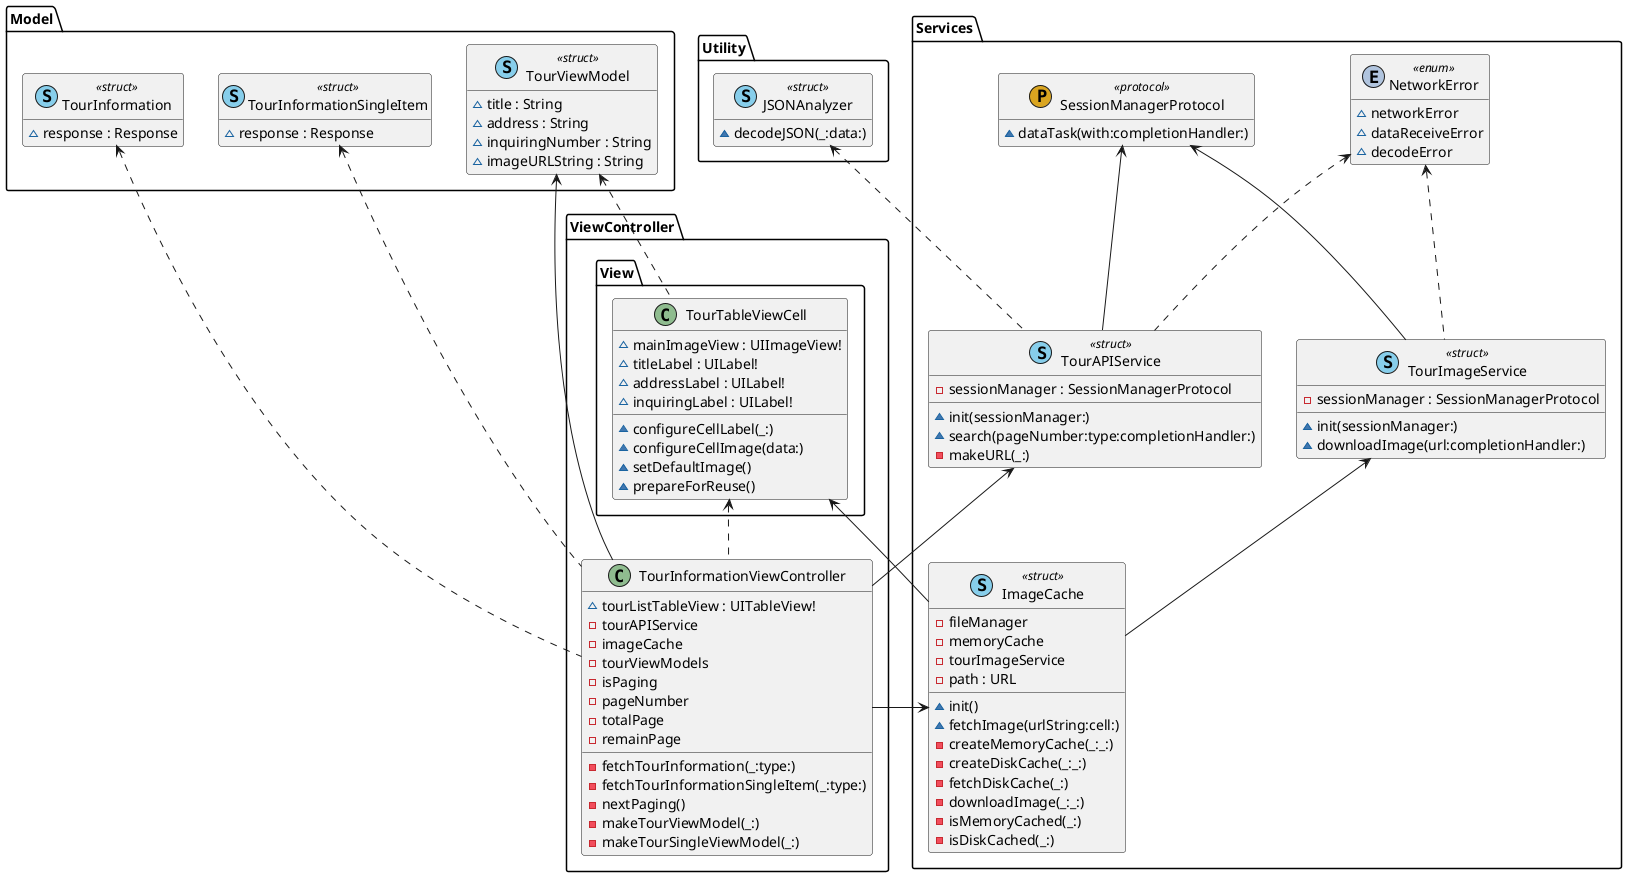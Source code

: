 @startuml
' STYLE START
hide empty members
skinparam shadowing false
' STYLE END

package Model {
  class "TourInformation" as TourInformation << (S, SkyBlue) struct >> { 
    ~response : Response 
  }

  class "TourInformationSingleItem" as TourInformationSingleItem << (S, SkyBlue) struct >> { 
    ~response : Response 
  }

  class "TourViewModel" as TourViewModel << (S, SkyBlue) struct >> { 
    ~title : String
    ~address : String
    ~inquiringNumber : String
    ~imageURLString : String 
  }
}

package Services {
  class "ImageCache" as ImageCache << (S, SkyBlue) struct >> { 
    -fileManager
    -memoryCache
    -tourImageService
    -path : URL
    ~init()
    ~fetchImage(urlString:cell:)
    -createMemoryCache(_:_:)
    -createDiskCache(_:_:)
    -fetchDiskCache(_:)
    -downloadImage(_:_:)
    -isMemoryCached(_:)
    -isDiskCached(_:) 
  }

  class "NetworkError" as NetworkError << (E, LightSteelBlue) enum >> { 
    ~networkError
    ~dataReceiveError
    ~decodeError 
  }

  class "TourAPIService" as TourAPIService << (S, SkyBlue) struct >> { 
    -sessionManager : SessionManagerProtocol
    ~init(sessionManager:)
    ~search(pageNumber:type:completionHandler:)
    -makeURL(_:) 
  }

  class "SessionManagerProtocol" as SessionManagerProtocol << (P, GoldenRod) protocol >> { 
    ~dataTask(with:completionHandler:) 
  }

  class "TourImageService" as TourImageService << (S, SkyBlue) struct >> { 
    -sessionManager : SessionManagerProtocol
    ~init(sessionManager:)
    ~downloadImage(url:completionHandler:) 
  }
}

package Utility {
  class "JSONAnalyzer" as JSONAnalyzer << (S, SkyBlue) struct >> { 
   ~decodeJSON(_:data:) 
  }
}

package ViewController {
  class "TourInformationViewController" as TourInformationViewController << (C, DarkSeaGreen) >> { 
    ~tourListTableView : UITableView!
    -tourAPIService
    -imageCache
    -tourViewModels
    -isPaging
    -pageNumber
    -totalPage
    -remainPage
    -fetchTourInformation(_:type:)
    -fetchTourInformationSingleItem(_:type:)
    -nextPaging()
    -makeTourViewModel(_:)
    -makeTourSingleViewModel(_:) 
  }

  package View {
    class "TourTableViewCell" as TourTableViewCell << (C, DarkSeaGreen) >> { 
      ~mainImageView : UIImageView!
      ~titleLabel : UILabel!
      ~addressLabel : UILabel!
      ~inquiringLabel : UILabel!
      ~configureCellLabel(_:)
      ~configureCellImage(data:)
      ~setDefaultImage()
      ~prepareForReuse() 
    }
  }
}

TourImageService <-- ImageCache
TourTableViewCell <-- ImageCache

SessionManagerProtocol <-- TourImageService
NetworkError <.. TourImageService

SessionManagerProtocol <-- TourAPIService
NetworkError <.. TourAPIService
JSONAnalyzer <.. TourAPIService

TourViewModel <.. TourTableViewCell

TourAPIService <-- TourInformationViewController
ImageCache <-- TourInformationViewController
TourViewModel <-- TourInformationViewController
TourInformation <.. TourInformationViewController
TourInformationSingleItem <.. TourInformationViewController
TourTableViewCell <.. TourInformationViewController

@enduml